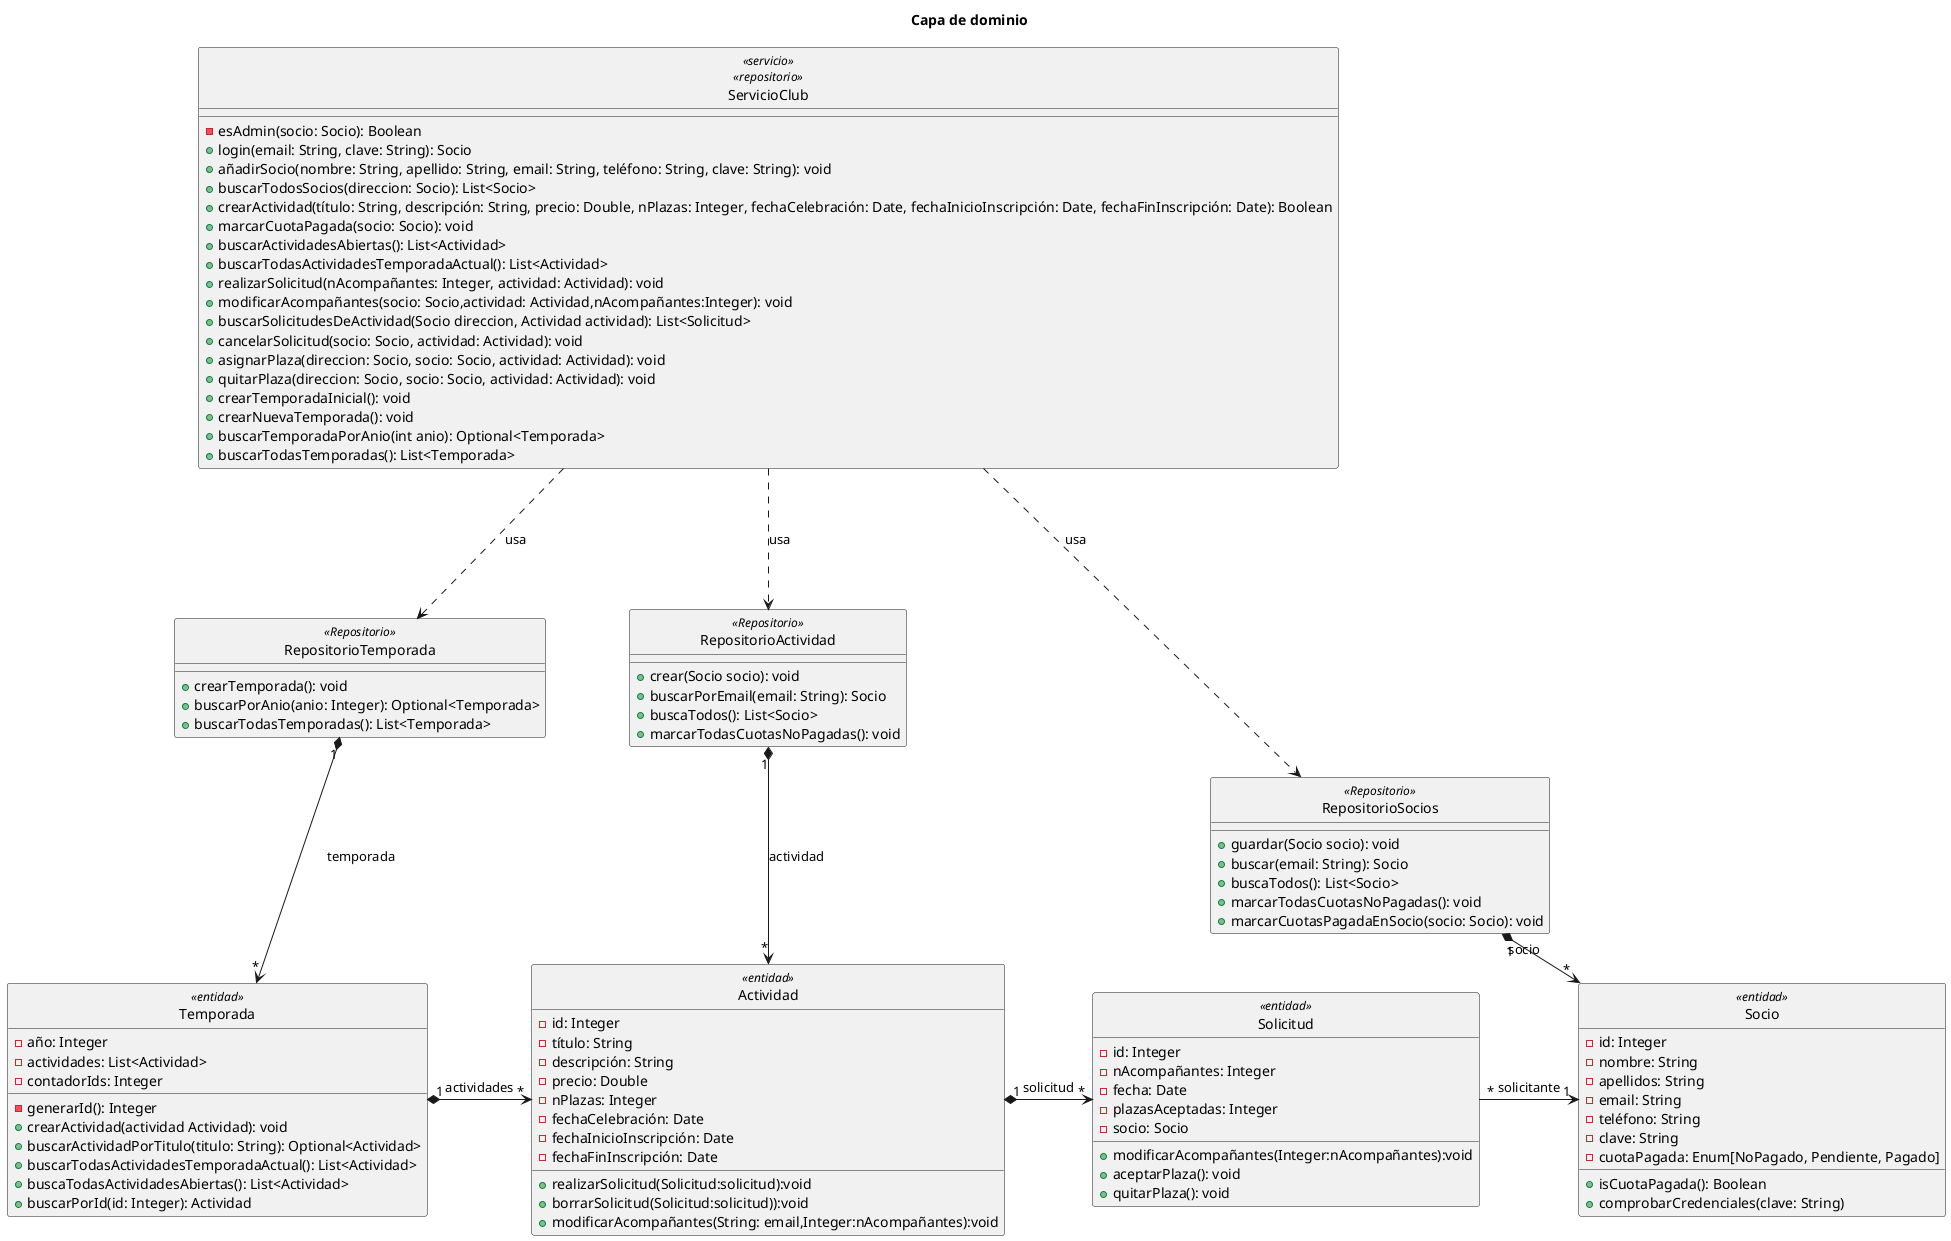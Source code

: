 @startuml
title "Capa de dominio"
hide circle
'skinparam classAttributeIconSize 0

class ServicioClub <<servicio>> <<repositorio>> {
    - esAdmin(socio: Socio): Boolean
    + login(email: String, clave: String): Socio
    + añadirSocio(nombre: String, apellido: String, email: String, teléfono: String, clave: String): void
    + buscarTodosSocios(direccion: Socio): List<Socio>
    + crearActividad(título: String, descripción: String, precio: Double, nPlazas: Integer, fechaCelebración: Date, fechaInicioInscripción: Date, fechaFinInscripción: Date): Boolean
    + marcarCuotaPagada(socio: Socio): void
    + buscarActividadesAbiertas(): List<Actividad>
    + buscarTodasActividadesTemporadaActual(): List<Actividad>
    + realizarSolicitud(nAcompañantes: Integer, actividad: Actividad): void
    + modificarAcompañantes(socio: Socio,actividad: Actividad,nAcompañantes:Integer): void
    + buscarSolicitudesDeActividad(Socio direccion, Actividad actividad): List<Solicitud>
    + cancelarSolicitud(socio: Socio, actividad: Actividad): void
    + asignarPlaza(direccion: Socio, socio: Socio, actividad: Actividad): void
    + quitarPlaza(direccion: Socio, socio: Socio, actividad: Actividad): void
    + crearTemporadaInicial(): void
    + crearNuevaTemporada(): void
    + buscarTemporadaPorAnio(int anio): Optional<Temporada>
    + buscarTodasTemporadas(): List<Temporada>
}

class Socio <<entidad>> {
    - id: Integer
    - nombre: String
    - apellidos: String
    - email: String
    - teléfono: String
    - clave: String
    - cuotaPagada: Enum[NoPagado, Pendiente, Pagado]

    + isCuotaPagada(): Boolean
    + comprobarCredenciales(clave: String)
}

class Actividad <<entidad>> {
    - id: Integer
    - título: String
    - descripción: String
    - precio: Double
    - nPlazas: Integer
    - fechaCelebración: Date
    - fechaInicioInscripción: Date
    - fechaFinInscripción: Date
    + realizarSolicitud(Solicitud:solicitud):void
    + borrarSolicitud(Solicitud:solicitud)):void
    + modificarAcompañantes(String: email,Integer:nAcompañantes):void
}

class Solicitud <<entidad>> {
    - id: Integer
    - nAcompañantes: Integer
    - fecha: Date
    - plazasAceptadas: Integer
    - socio: Socio

    + modificarAcompañantes(Integer:nAcompañantes):void
    + aceptarPlaza(): void
    + quitarPlaza(): void
}

class Temporada <<entidad>> {
    - año: Integer
    - actividades: List<Actividad>
    - contadorIds: Integer

    - generarId(): Integer
    + crearActividad(actividad Actividad): void
    + buscarActividadPorTitulo(titulo: String): Optional<Actividad>
    + buscarTodasActividadesTemporadaActual(): List<Actividad>
    + buscaTodasActividadesAbiertas(): List<Actividad>
    + buscarPorId(id: Integer): Actividad
}

class RepositorioSocios <<Repositorio>> {
    + guardar(Socio socio): void
    + buscar(email: String): Socio
    + buscaTodos(): List<Socio>
    + marcarTodasCuotasNoPagadas(): void
    + marcarCuotasPagadaEnSocio(socio: Socio): void
}

class RepositorioTemporada <<Repositorio>> {
    + crearTemporada(): void
    + buscarPorAnio(anio: Integer): Optional<Temporada>
    + buscarTodasTemporadas(): List<Temporada>
}

class RepositorioActividad <<Repositorio>> {
    + crear(Socio socio): void
    + buscarPorEmail(email: String): Socio
    + buscaTodos(): List<Socio>
    + marcarTodasCuotasNoPagadas(): void
}

Solicitud "*" -> "1" Socio : solicitante
Actividad "1" *-> "*" Solicitud : solicitud
Temporada "1" *-> "*" Actividad : actividades
ServicioClub ...> RepositorioSocios : usa
RepositorioSocios "1" *-> "*" Socio : socio
ServicioClub ...> RepositorioTemporada : usa
RepositorioTemporada "1" *--> "*" Temporada : temporada
ServicioClub ...> RepositorioActividad : usa
RepositorioActividad "1" *--> "*" Actividad : actividad

@enduml